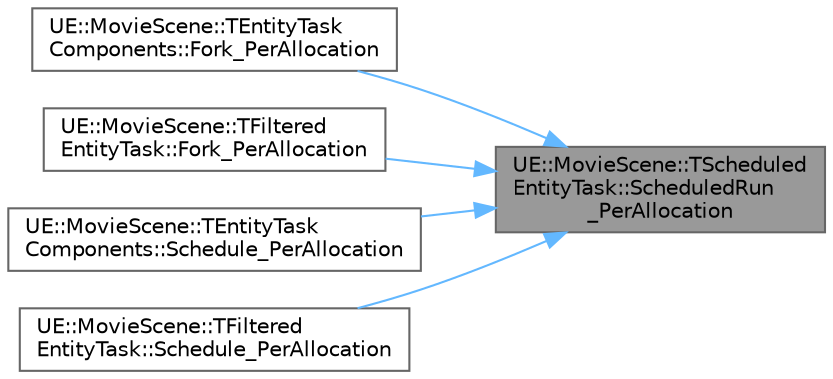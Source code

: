 digraph "UE::MovieScene::TScheduledEntityTask::ScheduledRun_PerAllocation"
{
 // INTERACTIVE_SVG=YES
 // LATEX_PDF_SIZE
  bgcolor="transparent";
  edge [fontname=Helvetica,fontsize=10,labelfontname=Helvetica,labelfontsize=10];
  node [fontname=Helvetica,fontsize=10,shape=box,height=0.2,width=0.4];
  rankdir="RL";
  Node1 [id="Node000001",label="UE::MovieScene::TScheduled\lEntityTask::ScheduledRun\l_PerAllocation",height=0.2,width=0.4,color="gray40", fillcolor="grey60", style="filled", fontcolor="black",tooltip=" "];
  Node1 -> Node2 [id="edge1_Node000001_Node000002",dir="back",color="steelblue1",style="solid",tooltip=" "];
  Node2 [id="Node000002",label="UE::MovieScene::TEntityTask\lComponents::Fork_PerAllocation",height=0.2,width=0.4,color="grey40", fillcolor="white", style="filled",URL="$d2/d13/structUE_1_1MovieScene_1_1TEntityTaskComponents.html#a5cf716011e300fdfe9300aa57d6f8aab",tooltip=" "];
  Node1 -> Node3 [id="edge2_Node000001_Node000003",dir="back",color="steelblue1",style="solid",tooltip=" "];
  Node3 [id="Node000003",label="UE::MovieScene::TFiltered\lEntityTask::Fork_PerAllocation",height=0.2,width=0.4,color="grey40", fillcolor="white", style="filled",URL="$dc/d56/structUE_1_1MovieScene_1_1TFilteredEntityTask.html#a08ad30050bd86632c0ab4c0dbb89f076",tooltip=" "];
  Node1 -> Node4 [id="edge3_Node000001_Node000004",dir="back",color="steelblue1",style="solid",tooltip=" "];
  Node4 [id="Node000004",label="UE::MovieScene::TEntityTask\lComponents::Schedule_PerAllocation",height=0.2,width=0.4,color="grey40", fillcolor="white", style="filled",URL="$d2/d13/structUE_1_1MovieScene_1_1TEntityTaskComponents.html#a7948cda74d927829e21423be67266fcf",tooltip=" "];
  Node1 -> Node5 [id="edge4_Node000001_Node000005",dir="back",color="steelblue1",style="solid",tooltip=" "];
  Node5 [id="Node000005",label="UE::MovieScene::TFiltered\lEntityTask::Schedule_PerAllocation",height=0.2,width=0.4,color="grey40", fillcolor="white", style="filled",URL="$dc/d56/structUE_1_1MovieScene_1_1TFilteredEntityTask.html#aa45c2ea7d76f6a19f50e2013c449e11f",tooltip=" "];
}
